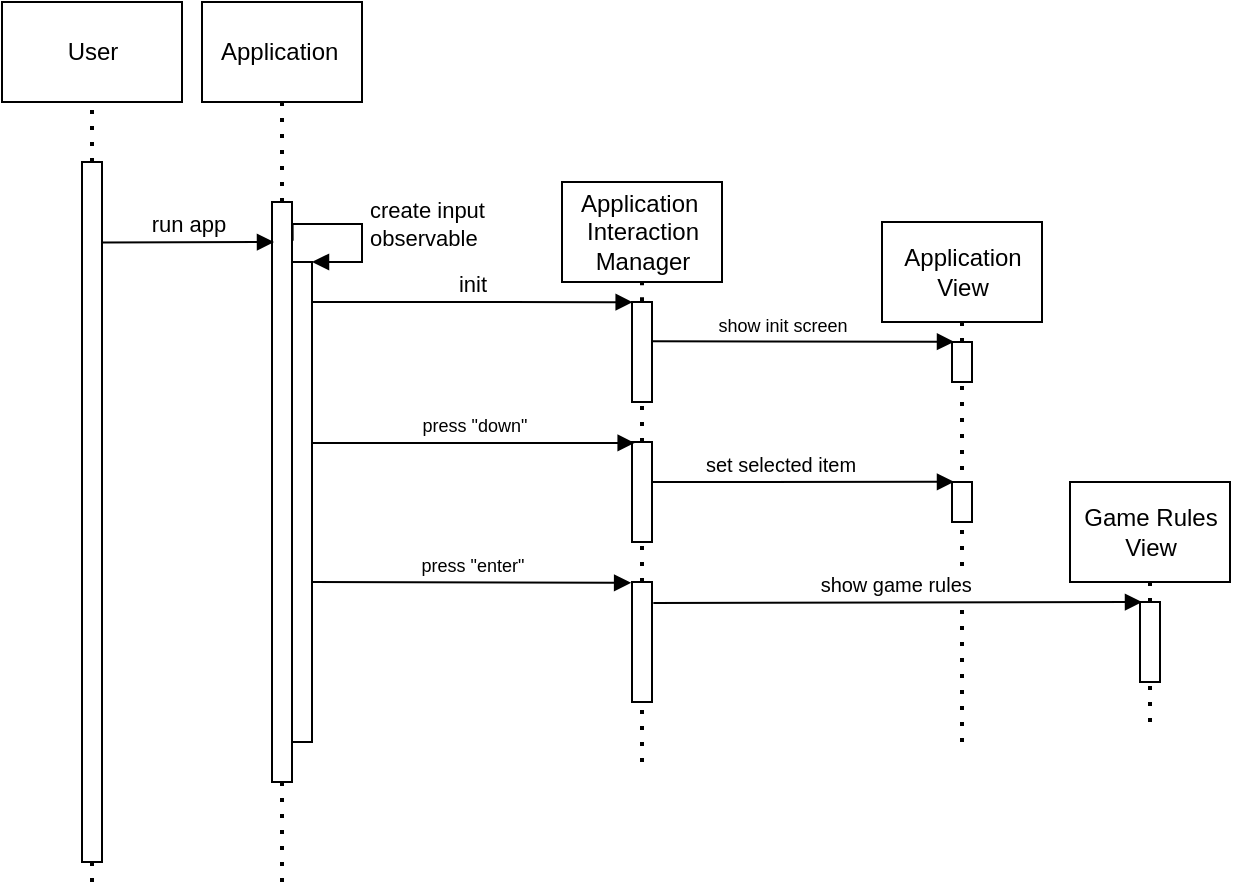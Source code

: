 <mxfile version="17.1.3" type="device"><diagram id="38BAUUZhfkf7Ph0rwZRA" name="Page-1"><mxGraphModel dx="1022" dy="513" grid="1" gridSize="10" guides="1" tooltips="1" connect="1" arrows="1" fold="1" page="1" pageScale="1" pageWidth="827" pageHeight="1169" math="0" shadow="0"><root><mxCell id="0"/><mxCell id="1" parent="0"/><mxCell id="hn8KCCZKu26qIV732im6-9" value="User" style="html=1;" parent="1" vertex="1"><mxGeometry x="40" y="80" width="90" height="50" as="geometry"/></mxCell><mxCell id="hn8KCCZKu26qIV732im6-12" value="Application&lt;br&gt;View" style="html=1;" parent="1" vertex="1"><mxGeometry x="480" y="190" width="80" height="50" as="geometry"/></mxCell><mxCell id="hn8KCCZKu26qIV732im6-18" value="" style="endArrow=none;dashed=1;html=1;dashPattern=1 3;strokeWidth=2;rounded=0;entryX=0.5;entryY=1;entryDx=0;entryDy=0;startArrow=none;" parent="1" source="hn8KCCZKu26qIV732im6-34" target="hn8KCCZKu26qIV732im6-12" edge="1"><mxGeometry width="50" height="50" relative="1" as="geometry"><mxPoint x="730" as="sourcePoint"/><mxPoint x="635" y="-150" as="targetPoint"/></mxGeometry></mxCell><mxCell id="hn8KCCZKu26qIV732im6-30" value="" style="html=1;points=[];perimeter=orthogonalPerimeter;" parent="1" vertex="1"><mxGeometry x="320" y="230" height="80" as="geometry"/></mxCell><mxCell id="hn8KCCZKu26qIV732im6-34" value="" style="html=1;points=[];perimeter=orthogonalPerimeter;" parent="1" vertex="1"><mxGeometry x="515" y="250" width="10" height="20" as="geometry"/></mxCell><mxCell id="hn8KCCZKu26qIV732im6-35" value="" style="endArrow=none;dashed=1;html=1;dashPattern=1 3;strokeWidth=2;rounded=0;entryX=0.5;entryY=1;entryDx=0;entryDy=0;" parent="1" target="hn8KCCZKu26qIV732im6-34" edge="1"><mxGeometry width="50" height="50" relative="1" as="geometry"><mxPoint x="520" y="450" as="sourcePoint"/><mxPoint x="730" y="-230" as="targetPoint"/></mxGeometry></mxCell><mxCell id="hn8KCCZKu26qIV732im6-40" value="Application&amp;nbsp;" style="html=1;" parent="1" vertex="1"><mxGeometry x="140" y="80" width="80" height="50" as="geometry"/></mxCell><mxCell id="hn8KCCZKu26qIV732im6-43" value="" style="endArrow=none;dashed=1;html=1;dashPattern=1 3;strokeWidth=2;rounded=0;entryX=0.5;entryY=1;entryDx=0;entryDy=0;startArrow=none;" parent="1" source="hn8KCCZKu26qIV732im6-44" target="hn8KCCZKu26qIV732im6-9" edge="1"><mxGeometry width="50" height="50" relative="1" as="geometry"><mxPoint x="85" y="360" as="sourcePoint"/><mxPoint x="280" y="180" as="targetPoint"/></mxGeometry></mxCell><mxCell id="hn8KCCZKu26qIV732im6-44" value="" style="html=1;points=[];perimeter=orthogonalPerimeter;" parent="1" vertex="1"><mxGeometry x="80" y="160" width="10" height="350" as="geometry"/></mxCell><mxCell id="hn8KCCZKu26qIV732im6-45" value="" style="endArrow=none;dashed=1;html=1;dashPattern=1 3;strokeWidth=2;rounded=0;entryX=0.5;entryY=1;entryDx=0;entryDy=0;" parent="1" target="hn8KCCZKu26qIV732im6-44" edge="1"><mxGeometry width="50" height="50" relative="1" as="geometry"><mxPoint x="85" y="520" as="sourcePoint"/><mxPoint x="85.0" y="120" as="targetPoint"/></mxGeometry></mxCell><mxCell id="hn8KCCZKu26qIV732im6-46" value="" style="endArrow=none;dashed=1;html=1;dashPattern=1 3;strokeWidth=2;rounded=0;startArrow=none;entryX=0.5;entryY=1;entryDx=0;entryDy=0;" parent="1" source="hn8KCCZKu26qIV732im6-47" target="hn8KCCZKu26qIV732im6-40" edge="1"><mxGeometry width="50" height="50" relative="1" as="geometry"><mxPoint x="600" y="360" as="sourcePoint"/><mxPoint x="600" y="130" as="targetPoint"/></mxGeometry></mxCell><mxCell id="hn8KCCZKu26qIV732im6-47" value="" style="html=1;points=[];perimeter=orthogonalPerimeter;" parent="1" vertex="1"><mxGeometry x="175" y="180" width="10" height="290" as="geometry"/></mxCell><mxCell id="hn8KCCZKu26qIV732im6-48" value="" style="endArrow=none;dashed=1;html=1;dashPattern=1 3;strokeWidth=2;rounded=0;" parent="1" target="hn8KCCZKu26qIV732im6-47" edge="1"><mxGeometry width="50" height="50" relative="1" as="geometry"><mxPoint x="180" y="520" as="sourcePoint"/><mxPoint x="600" y="120" as="targetPoint"/></mxGeometry></mxCell><mxCell id="hn8KCCZKu26qIV732im6-50" value="Application&amp;nbsp;&lt;br&gt;Interaction&lt;br&gt;Manager" style="html=1;" parent="1" vertex="1"><mxGeometry x="320" y="170" width="80" height="50" as="geometry"/></mxCell><mxCell id="hn8KCCZKu26qIV732im6-52" value="" style="endArrow=none;dashed=1;html=1;dashPattern=1 3;strokeWidth=2;rounded=0;entryX=0.5;entryY=1;entryDx=0;entryDy=0;startArrow=none;exitX=0;exitY=0.387;exitDx=0;exitDy=0;exitPerimeter=0;" parent="1" source="hn8KCCZKu26qIV732im6-57" target="hn8KCCZKu26qIV732im6-50" edge="1"><mxGeometry width="50" height="50" relative="1" as="geometry"><mxPoint x="780" y="360" as="sourcePoint"/><mxPoint x="700" y="260" as="targetPoint"/></mxGeometry></mxCell><mxCell id="hn8KCCZKu26qIV732im6-57" value="" style="html=1;points=[];perimeter=orthogonalPerimeter;" parent="1" vertex="1"><mxGeometry x="360" y="160" height="180" as="geometry"/></mxCell><mxCell id="hn8KCCZKu26qIV732im6-58" value="" style="endArrow=none;dashed=1;html=1;dashPattern=1 3;strokeWidth=2;rounded=0;entryX=0;entryY=0.553;entryDx=0;entryDy=0;entryPerimeter=0;startArrow=none;" parent="1" target="hn8KCCZKu26qIV732im6-57" edge="1" source="DpIB31id1ovYMtVuN2DC-25"><mxGeometry width="50" height="50" relative="1" as="geometry"><mxPoint x="360" y="360" as="sourcePoint"/><mxPoint x="780" y="120" as="targetPoint"/></mxGeometry></mxCell><mxCell id="hn8KCCZKu26qIV732im6-63" value="" style="html=1;points=[];perimeter=orthogonalPerimeter;" parent="1" vertex="1"><mxGeometry x="355" y="230" width="10" height="50" as="geometry"/></mxCell><mxCell id="DpIB31id1ovYMtVuN2DC-1" value="Game Rules&lt;br&gt;View" style="html=1;" vertex="1" parent="1"><mxGeometry x="574" y="320" width="80" height="50" as="geometry"/></mxCell><mxCell id="DpIB31id1ovYMtVuN2DC-2" value="" style="endArrow=none;dashed=1;html=1;dashPattern=1 3;strokeWidth=2;rounded=0;entryX=0.5;entryY=1;entryDx=0;entryDy=0;startArrow=none;" edge="1" source="DpIB31id1ovYMtVuN2DC-3" target="DpIB31id1ovYMtVuN2DC-1" parent="1"><mxGeometry width="50" height="50" relative="1" as="geometry"><mxPoint x="824" as="sourcePoint"/><mxPoint x="729" y="-150" as="targetPoint"/></mxGeometry></mxCell><mxCell id="DpIB31id1ovYMtVuN2DC-3" value="" style="html=1;points=[];perimeter=orthogonalPerimeter;" vertex="1" parent="1"><mxGeometry x="609" y="380" width="10" height="40" as="geometry"/></mxCell><mxCell id="DpIB31id1ovYMtVuN2DC-4" value="" style="endArrow=none;dashed=1;html=1;dashPattern=1 3;strokeWidth=2;rounded=0;entryX=0.5;entryY=1;entryDx=0;entryDy=0;" edge="1" target="DpIB31id1ovYMtVuN2DC-3" parent="1"><mxGeometry width="50" height="50" relative="1" as="geometry"><mxPoint x="614" y="440" as="sourcePoint"/><mxPoint x="824" y="-230" as="targetPoint"/></mxGeometry></mxCell><mxCell id="DpIB31id1ovYMtVuN2DC-12" value="" style="html=1;points=[];perimeter=orthogonalPerimeter;" vertex="1" parent="1"><mxGeometry x="185" y="210" width="10" height="240" as="geometry"/></mxCell><mxCell id="DpIB31id1ovYMtVuN2DC-13" value="create input&lt;br&gt;observable" style="edgeStyle=orthogonalEdgeStyle;html=1;align=left;spacingLeft=2;endArrow=block;rounded=0;entryX=1;entryY=0;exitX=1.033;exitY=0.067;exitDx=0;exitDy=0;exitPerimeter=0;" edge="1" target="DpIB31id1ovYMtVuN2DC-12" parent="1" source="hn8KCCZKu26qIV732im6-47"><mxGeometry relative="1" as="geometry"><mxPoint x="190" y="190" as="sourcePoint"/><Array as="points"><mxPoint x="220" y="191"/><mxPoint x="220" y="210"/></Array></mxGeometry></mxCell><mxCell id="DpIB31id1ovYMtVuN2DC-14" value="run app" style="html=1;verticalAlign=bottom;endArrow=block;rounded=0;exitX=1;exitY=0.115;exitDx=0;exitDy=0;exitPerimeter=0;entryX=0.1;entryY=0.069;entryDx=0;entryDy=0;entryPerimeter=0;" edge="1" parent="1" source="hn8KCCZKu26qIV732im6-44" target="hn8KCCZKu26qIV732im6-47"><mxGeometry width="80" relative="1" as="geometry"><mxPoint x="95" y="180" as="sourcePoint"/><mxPoint x="170" y="200" as="targetPoint"/></mxGeometry></mxCell><mxCell id="DpIB31id1ovYMtVuN2DC-16" value="init" style="html=1;verticalAlign=bottom;endArrow=block;rounded=0;entryX=0.033;entryY=0.002;entryDx=0;entryDy=0;entryPerimeter=0;" edge="1" parent="1" target="hn8KCCZKu26qIV732im6-63"><mxGeometry width="80" relative="1" as="geometry"><mxPoint x="195" y="230" as="sourcePoint"/><mxPoint x="340" y="230" as="targetPoint"/></mxGeometry></mxCell><mxCell id="DpIB31id1ovYMtVuN2DC-18" value="&lt;font style=&quot;font-size: 9px&quot;&gt;show init screen&lt;/font&gt;" style="html=1;verticalAlign=bottom;endArrow=block;rounded=0;entryX=0.1;entryY=-0.006;entryDx=0;entryDy=0;entryPerimeter=0;" edge="1" parent="1" target="hn8KCCZKu26qIV732im6-34"><mxGeometry x="-0.136" width="80" relative="1" as="geometry"><mxPoint x="365" y="249.6" as="sourcePoint"/><mxPoint x="440" y="250" as="targetPoint"/><mxPoint as="offset"/></mxGeometry></mxCell><mxCell id="DpIB31id1ovYMtVuN2DC-22" value="" style="html=1;points=[];perimeter=orthogonalPerimeter;" vertex="1" parent="1"><mxGeometry x="515" y="320" width="10" height="20" as="geometry"/></mxCell><mxCell id="DpIB31id1ovYMtVuN2DC-24" value="" style="endArrow=none;dashed=1;html=1;dashPattern=1 3;strokeWidth=2;rounded=0;entryX=0;entryY=0.553;entryDx=0;entryDy=0;entryPerimeter=0;startArrow=none;" edge="1" parent="1" source="DpIB31id1ovYMtVuN2DC-33"><mxGeometry width="50" height="50" relative="1" as="geometry"><mxPoint x="360" y="440" as="sourcePoint"/><mxPoint x="360" y="330.0" as="targetPoint"/></mxGeometry></mxCell><mxCell id="DpIB31id1ovYMtVuN2DC-26" value="&lt;font size=&quot;1&quot;&gt;set selected item&lt;/font&gt;" style="html=1;verticalAlign=bottom;endArrow=block;rounded=0;entryX=0.1;entryY=-0.006;entryDx=0;entryDy=0;entryPerimeter=0;exitX=0.889;exitY=0.4;exitDx=0;exitDy=0;exitPerimeter=0;" edge="1" target="DpIB31id1ovYMtVuN2DC-22" parent="1" source="DpIB31id1ovYMtVuN2DC-25"><mxGeometry x="-0.136" width="80" relative="1" as="geometry"><mxPoint x="370" y="319.6" as="sourcePoint"/><mxPoint x="445" y="320" as="targetPoint"/><mxPoint as="offset"/></mxGeometry></mxCell><mxCell id="DpIB31id1ovYMtVuN2DC-25" value="" style="html=1;points=[];perimeter=orthogonalPerimeter;" vertex="1" parent="1"><mxGeometry x="355" y="300" width="10" height="50" as="geometry"/></mxCell><mxCell id="DpIB31id1ovYMtVuN2DC-30" value="press &quot;down&quot;" style="html=1;verticalAlign=bottom;endArrow=block;rounded=0;fontSize=9;entryX=0.133;entryY=0.009;entryDx=0;entryDy=0;entryPerimeter=0;" edge="1" parent="1" source="DpIB31id1ovYMtVuN2DC-12" target="DpIB31id1ovYMtVuN2DC-25"><mxGeometry width="80" relative="1" as="geometry"><mxPoint x="200" y="300" as="sourcePoint"/><mxPoint x="310" y="300" as="targetPoint"/></mxGeometry></mxCell><mxCell id="DpIB31id1ovYMtVuN2DC-32" value="press &quot;enter&quot;" style="html=1;verticalAlign=bottom;endArrow=block;rounded=0;fontSize=9;entryX=-0.044;entryY=0.007;entryDx=0;entryDy=0;entryPerimeter=0;" edge="1" parent="1" target="DpIB31id1ovYMtVuN2DC-33"><mxGeometry width="80" relative="1" as="geometry"><mxPoint x="195" y="370" as="sourcePoint"/><mxPoint x="275" y="370" as="targetPoint"/></mxGeometry></mxCell><mxCell id="DpIB31id1ovYMtVuN2DC-33" value="" style="html=1;points=[];perimeter=orthogonalPerimeter;fontSize=9;" vertex="1" parent="1"><mxGeometry x="355" y="370" width="10" height="60" as="geometry"/></mxCell><mxCell id="DpIB31id1ovYMtVuN2DC-34" value="" style="endArrow=none;dashed=1;html=1;dashPattern=1 3;strokeWidth=2;rounded=0;" edge="1" parent="1" target="DpIB31id1ovYMtVuN2DC-33"><mxGeometry width="50" height="50" relative="1" as="geometry"><mxPoint x="360" y="460" as="sourcePoint"/><mxPoint x="360" y="400" as="targetPoint"/><Array as="points"/></mxGeometry></mxCell><mxCell id="DpIB31id1ovYMtVuN2DC-36" value="&lt;font style=&quot;font-size: 10px&quot;&gt;show game rules&amp;nbsp;&lt;/font&gt;" style="html=1;verticalAlign=bottom;endArrow=block;rounded=0;fontSize=9;exitX=1.067;exitY=0.174;exitDx=0;exitDy=0;exitPerimeter=0;" edge="1" parent="1" source="DpIB31id1ovYMtVuN2DC-33"><mxGeometry width="80" relative="1" as="geometry"><mxPoint x="370" y="380" as="sourcePoint"/><mxPoint x="610" y="380" as="targetPoint"/></mxGeometry></mxCell></root></mxGraphModel></diagram></mxfile>